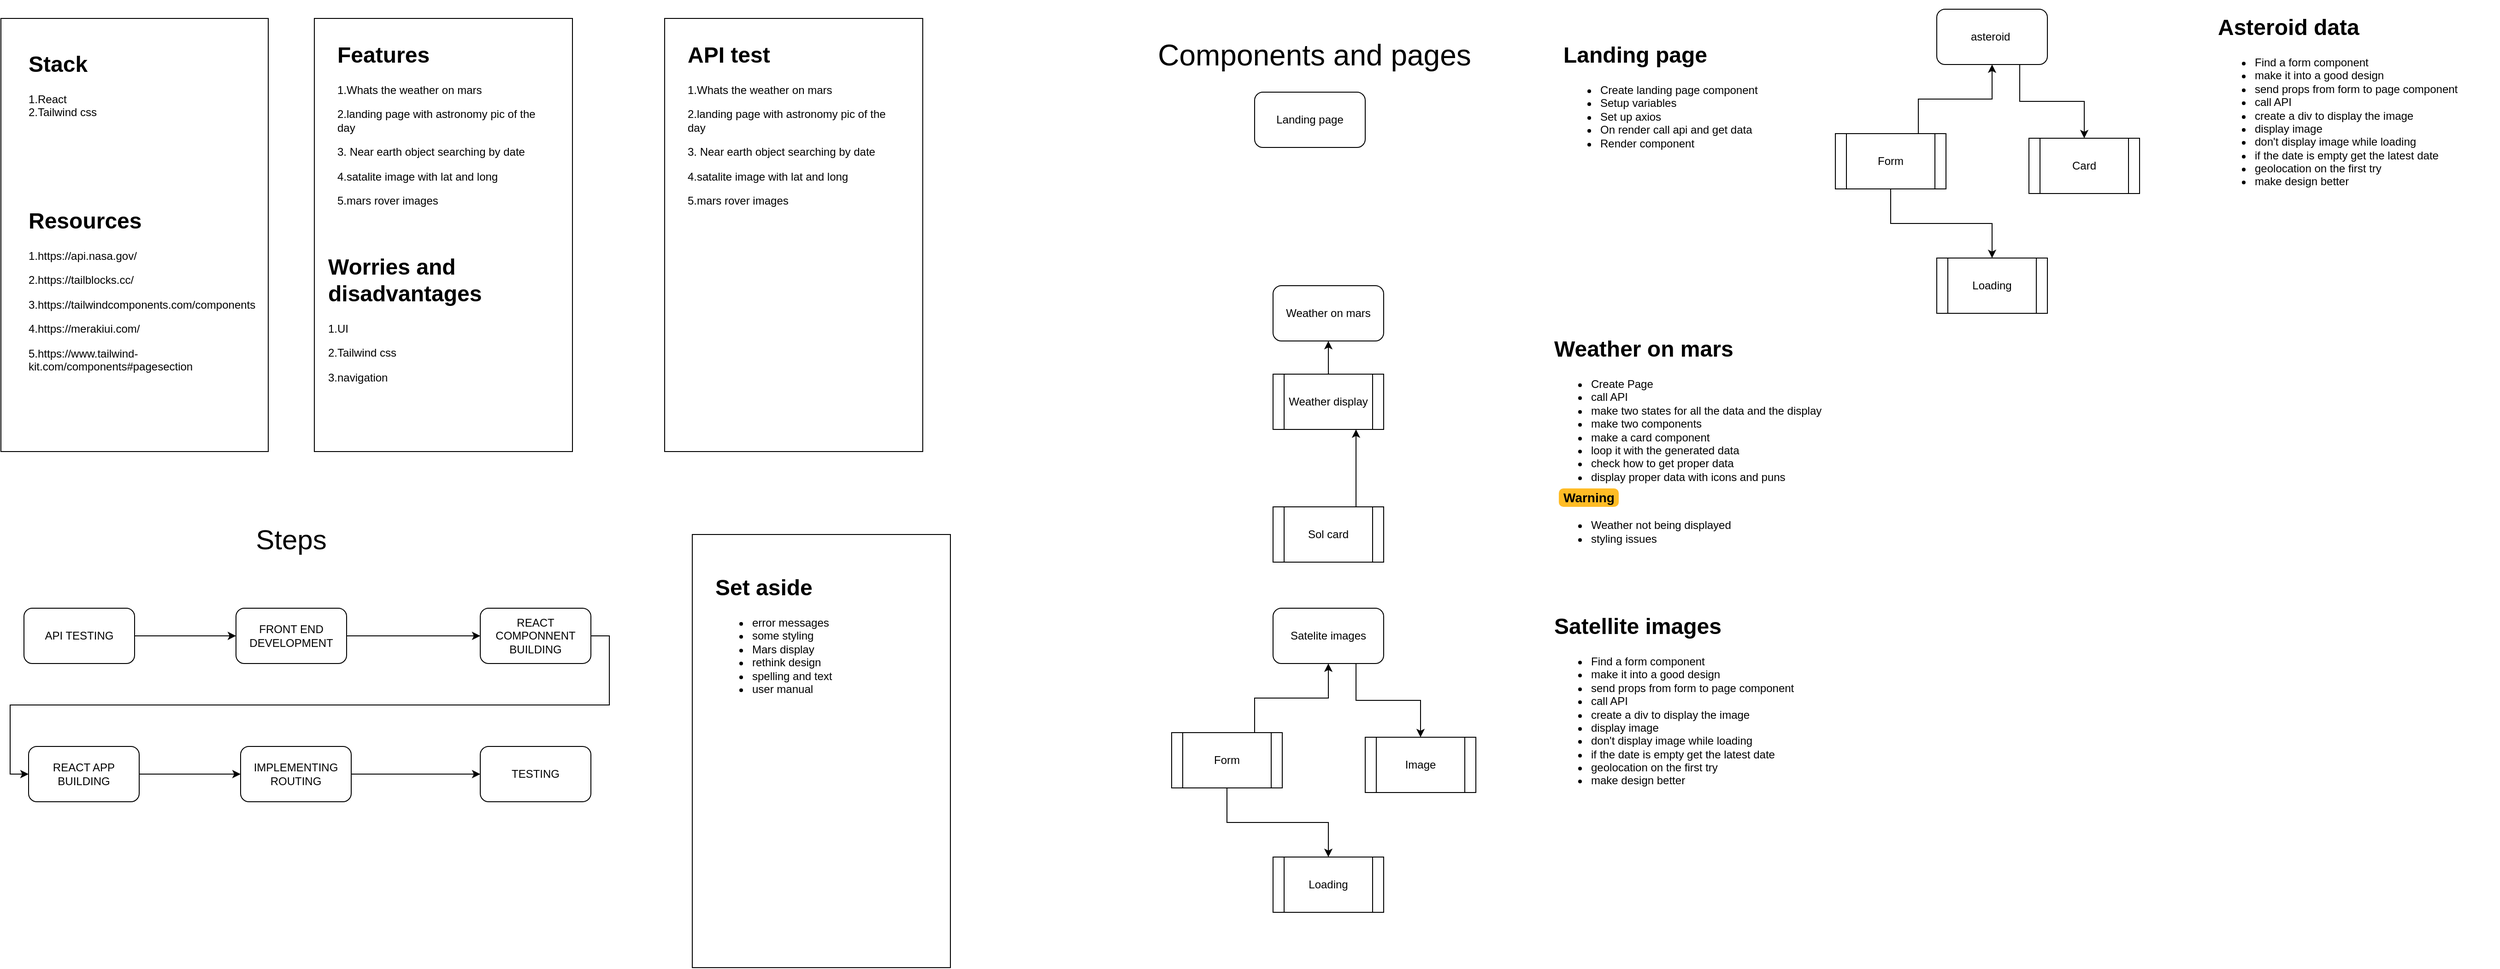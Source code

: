 <mxfile version="14.6.9" type="device" pages="2"><diagram id="_ZPaK7GmCCgY7e23N_xv" name="Page-1"><mxGraphModel dx="2966" dy="1894" grid="1" gridSize="10" guides="1" tooltips="1" connect="1" arrows="1" fold="1" page="1" pageScale="1" pageWidth="850" pageHeight="1100" math="0" shadow="0"><root><mxCell id="0"/><mxCell id="1" parent="0"/><mxCell id="kF3zcoD4PQhGL8gaLAJC-1" value="" style="rounded=0;whiteSpace=wrap;html=1;" parent="1" vertex="1"><mxGeometry x="20" y="30" width="290" height="470" as="geometry"/></mxCell><mxCell id="kF3zcoD4PQhGL8gaLAJC-3" value="&lt;h1&gt;Stack&lt;/h1&gt;&lt;div&gt;1.React&amp;nbsp;&lt;/div&gt;&lt;div&gt;2.Tailwind css&lt;/div&gt;" style="text;html=1;strokeColor=none;fillColor=none;spacing=5;spacingTop=-20;whiteSpace=wrap;overflow=hidden;rounded=0;" parent="1" vertex="1"><mxGeometry x="45" y="60" width="190" height="120" as="geometry"/></mxCell><mxCell id="kF3zcoD4PQhGL8gaLAJC-4" value="&lt;h1&gt;Resources&lt;/h1&gt;&lt;p&gt;1.https://api.nasa.gov/&lt;/p&gt;&lt;p&gt;2.https://tailblocks.cc/&lt;/p&gt;&lt;p&gt;3.https://tailwindcomponents.com/components&lt;/p&gt;&lt;p&gt;4.https://merakiui.com/&lt;/p&gt;&lt;p&gt;5.https://www.tailwind-kit.com/components#pagesection&lt;/p&gt;" style="text;html=1;strokeColor=none;fillColor=none;spacing=5;spacingTop=-20;whiteSpace=wrap;overflow=hidden;rounded=0;" parent="1" vertex="1"><mxGeometry x="45" y="230" width="265" height="200" as="geometry"/></mxCell><mxCell id="kF3zcoD4PQhGL8gaLAJC-6" value="" style="rounded=0;whiteSpace=wrap;html=1;" parent="1" vertex="1"><mxGeometry x="360" y="30" width="280" height="470" as="geometry"/></mxCell><mxCell id="kF3zcoD4PQhGL8gaLAJC-7" value="&lt;h1&gt;Features&lt;/h1&gt;&lt;p&gt;1.Whats the weather on mars&lt;/p&gt;&lt;p&gt;2.landing page with astronomy pic of the day&lt;/p&gt;&lt;p&gt;3. Near earth object searching by date&lt;/p&gt;&lt;p&gt;4.satalite image with lat and long&lt;/p&gt;&lt;p&gt;5.mars rover images&lt;/p&gt;" style="text;html=1;strokeColor=none;fillColor=none;spacing=5;spacingTop=-20;whiteSpace=wrap;overflow=hidden;rounded=0;" parent="1" vertex="1"><mxGeometry x="380" y="50" width="240" height="210" as="geometry"/></mxCell><mxCell id="kF3zcoD4PQhGL8gaLAJC-8" value="&lt;span style=&quot;font-size: 30px&quot;&gt;Steps&lt;/span&gt;" style="text;html=1;strokeColor=none;fillColor=none;align=center;verticalAlign=middle;whiteSpace=wrap;rounded=0;" parent="1" vertex="1"><mxGeometry x="280" y="570" width="110" height="50" as="geometry"/></mxCell><mxCell id="kF3zcoD4PQhGL8gaLAJC-15" style="edgeStyle=orthogonalEdgeStyle;rounded=0;orthogonalLoop=1;jettySize=auto;html=1;exitX=1;exitY=0.5;exitDx=0;exitDy=0;" parent="1" source="kF3zcoD4PQhGL8gaLAJC-9" target="kF3zcoD4PQhGL8gaLAJC-10" edge="1"><mxGeometry relative="1" as="geometry"/></mxCell><mxCell id="kF3zcoD4PQhGL8gaLAJC-9" value="API TESTING" style="rounded=1;whiteSpace=wrap;html=1;" parent="1" vertex="1"><mxGeometry x="45" y="670" width="120" height="60" as="geometry"/></mxCell><mxCell id="kF3zcoD4PQhGL8gaLAJC-16" style="edgeStyle=orthogonalEdgeStyle;rounded=0;orthogonalLoop=1;jettySize=auto;html=1;exitX=1;exitY=0.5;exitDx=0;exitDy=0;entryX=0;entryY=0.5;entryDx=0;entryDy=0;" parent="1" source="kF3zcoD4PQhGL8gaLAJC-10" target="kF3zcoD4PQhGL8gaLAJC-11" edge="1"><mxGeometry relative="1" as="geometry"/></mxCell><mxCell id="kF3zcoD4PQhGL8gaLAJC-10" value="FRONT END DEVELOPMENT" style="rounded=1;whiteSpace=wrap;html=1;" parent="1" vertex="1"><mxGeometry x="275" y="670" width="120" height="60" as="geometry"/></mxCell><mxCell id="kF3zcoD4PQhGL8gaLAJC-19" style="edgeStyle=orthogonalEdgeStyle;rounded=0;orthogonalLoop=1;jettySize=auto;html=1;exitX=1;exitY=0.5;exitDx=0;exitDy=0;entryX=0;entryY=0.5;entryDx=0;entryDy=0;" parent="1" source="kF3zcoD4PQhGL8gaLAJC-11" target="kF3zcoD4PQhGL8gaLAJC-12" edge="1"><mxGeometry relative="1" as="geometry"/></mxCell><mxCell id="kF3zcoD4PQhGL8gaLAJC-11" value="REACT COMPONNENT&lt;br&gt;BUILDING" style="rounded=1;whiteSpace=wrap;html=1;" parent="1" vertex="1"><mxGeometry x="540" y="670" width="120" height="60" as="geometry"/></mxCell><mxCell id="kF3zcoD4PQhGL8gaLAJC-20" style="edgeStyle=orthogonalEdgeStyle;rounded=0;orthogonalLoop=1;jettySize=auto;html=1;exitX=1;exitY=0.5;exitDx=0;exitDy=0;entryX=0;entryY=0.5;entryDx=0;entryDy=0;" parent="1" source="kF3zcoD4PQhGL8gaLAJC-12" target="kF3zcoD4PQhGL8gaLAJC-13" edge="1"><mxGeometry relative="1" as="geometry"/></mxCell><mxCell id="kF3zcoD4PQhGL8gaLAJC-12" value="REACT APP BUILDING" style="rounded=1;whiteSpace=wrap;html=1;" parent="1" vertex="1"><mxGeometry x="50" y="820" width="120" height="60" as="geometry"/></mxCell><mxCell id="kF3zcoD4PQhGL8gaLAJC-21" style="edgeStyle=orthogonalEdgeStyle;rounded=0;orthogonalLoop=1;jettySize=auto;html=1;exitX=1;exitY=0.5;exitDx=0;exitDy=0;entryX=0;entryY=0.5;entryDx=0;entryDy=0;" parent="1" source="kF3zcoD4PQhGL8gaLAJC-13" target="kF3zcoD4PQhGL8gaLAJC-14" edge="1"><mxGeometry relative="1" as="geometry"/></mxCell><mxCell id="kF3zcoD4PQhGL8gaLAJC-13" value="IMPLEMENTING ROUTING" style="rounded=1;whiteSpace=wrap;html=1;" parent="1" vertex="1"><mxGeometry x="280" y="820" width="120" height="60" as="geometry"/></mxCell><mxCell id="kF3zcoD4PQhGL8gaLAJC-14" value="TESTING" style="rounded=1;whiteSpace=wrap;html=1;" parent="1" vertex="1"><mxGeometry x="540" y="820" width="120" height="60" as="geometry"/></mxCell><mxCell id="kF3zcoD4PQhGL8gaLAJC-22" value="&lt;h1&gt;Worries and disadvantages&lt;/h1&gt;&lt;p&gt;1.UI&lt;/p&gt;&lt;p&gt;2.Tailwind css&lt;/p&gt;&lt;p&gt;3.navigation&lt;/p&gt;&lt;p&gt;&lt;br&gt;&lt;/p&gt;" style="text;html=1;strokeColor=none;fillColor=none;spacing=5;spacingTop=-20;whiteSpace=wrap;overflow=hidden;rounded=0;" parent="1" vertex="1"><mxGeometry x="370" y="280" width="260" height="210" as="geometry"/></mxCell><mxCell id="asmFVWXJRlRu1lmhVYqJ-1" value="" style="rounded=0;whiteSpace=wrap;html=1;" parent="1" vertex="1"><mxGeometry x="740" y="30" width="280" height="470" as="geometry"/></mxCell><mxCell id="asmFVWXJRlRu1lmhVYqJ-2" value="&lt;h1&gt;API test&lt;/h1&gt;&lt;p&gt;1.Whats the weather on mars&lt;/p&gt;&lt;p&gt;2.landing page with astronomy pic of the day&lt;/p&gt;&lt;p&gt;3. Near earth object searching by date&lt;/p&gt;&lt;p&gt;4.satalite image with lat and long&lt;/p&gt;&lt;p&gt;5.mars rover images&lt;/p&gt;" style="text;html=1;strokeColor=none;fillColor=none;spacing=5;spacingTop=-20;whiteSpace=wrap;overflow=hidden;rounded=0;" parent="1" vertex="1"><mxGeometry x="760" y="50" width="240" height="370" as="geometry"/></mxCell><mxCell id="asmFVWXJRlRu1lmhVYqJ-4" value="" style="shape=image;html=1;verticalAlign=top;verticalLabelPosition=bottom;labelBackgroundColor=#ffffff;imageAspect=0;aspect=fixed;image=https://cdn2.iconfinder.com/data/icons/basic-ui-elements-16/117/correct-128.png" parent="1" vertex="1"><mxGeometry x="992" y="120" width="28" height="28" as="geometry"/></mxCell><mxCell id="asmFVWXJRlRu1lmhVYqJ-6" value="" style="shape=image;html=1;verticalAlign=top;verticalLabelPosition=bottom;labelBackgroundColor=#ffffff;imageAspect=0;aspect=fixed;image=https://cdn2.iconfinder.com/data/icons/basic-ui-elements-16/117/correct-128.png" parent="1" vertex="1"><mxGeometry x="934" y="92" width="28" height="28" as="geometry"/></mxCell><mxCell id="asmFVWXJRlRu1lmhVYqJ-7" value="" style="shape=image;html=1;verticalAlign=top;verticalLabelPosition=bottom;labelBackgroundColor=#ffffff;imageAspect=0;aspect=fixed;image=https://cdn2.iconfinder.com/data/icons/basic-ui-elements-16/117/correct-128.png" parent="1" vertex="1"><mxGeometry x="952" y="190" width="28" height="28" as="geometry"/></mxCell><mxCell id="asmFVWXJRlRu1lmhVYqJ-8" value="" style="shape=image;html=1;verticalAlign=top;verticalLabelPosition=bottom;labelBackgroundColor=#ffffff;imageAspect=0;aspect=fixed;image=https://cdn2.iconfinder.com/data/icons/basic-ui-elements-16/117/correct-128.png" parent="1" vertex="1"><mxGeometry x="980" y="162" width="28" height="28" as="geometry"/></mxCell><mxCell id="asmFVWXJRlRu1lmhVYqJ-9" value="" style="shape=image;html=1;verticalAlign=top;verticalLabelPosition=bottom;labelBackgroundColor=#ffffff;imageAspect=0;aspect=fixed;image=https://cdn2.iconfinder.com/data/icons/basic-ui-elements-16/117/correct-128.png" parent="1" vertex="1"><mxGeometry x="880" y="218" width="28" height="28" as="geometry"/></mxCell><mxCell id="asmFVWXJRlRu1lmhVYqJ-10" value="" style="shape=image;html=1;verticalAlign=top;verticalLabelPosition=bottom;labelBackgroundColor=#ffffff;imageAspect=0;aspect=fixed;image=https://cdn2.iconfinder.com/data/icons/basic-ui-elements-16/117/correct-128.png" parent="1" vertex="1"><mxGeometry x="151" y="660" width="28" height="28" as="geometry"/></mxCell><mxCell id="q13V4-2M3vs5eK7Uo1Le-1" value="&lt;font style=&quot;font-size: 32px&quot;&gt;Components and pages&lt;/font&gt;" style="text;html=1;strokeColor=none;fillColor=none;align=center;verticalAlign=middle;whiteSpace=wrap;rounded=0;" parent="1" vertex="1"><mxGeometry x="1240" y="60" width="410" height="20" as="geometry"/></mxCell><mxCell id="q13V4-2M3vs5eK7Uo1Le-3" value="Landing page" style="rounded=1;whiteSpace=wrap;html=1;" parent="1" vertex="1"><mxGeometry x="1380" y="110" width="120" height="60" as="geometry"/></mxCell><mxCell id="IcB-0sQYbPbuUu_GZhlg-7" value="&lt;h1&gt;Landing page&lt;/h1&gt;&lt;p&gt;&lt;/p&gt;&lt;ul&gt;&lt;li&gt;Create landing page component&lt;/li&gt;&lt;li&gt;Setup variables&lt;/li&gt;&lt;li&gt;Set up axios&lt;/li&gt;&lt;li&gt;On render call api and get data&lt;/li&gt;&lt;li&gt;Render component&lt;/li&gt;&lt;/ul&gt;&lt;p&gt;&lt;/p&gt;" style="text;html=1;strokeColor=none;fillColor=none;spacing=5;spacingTop=-20;whiteSpace=wrap;overflow=hidden;rounded=0;" parent="1" vertex="1"><mxGeometry x="1710" y="50" width="310" height="330" as="geometry"/></mxCell><mxCell id="IcB-0sQYbPbuUu_GZhlg-9" value="" style="shape=image;html=1;verticalAlign=top;verticalLabelPosition=bottom;labelBackgroundColor=#ffffff;imageAspect=0;aspect=fixed;image=https://cdn2.iconfinder.com/data/icons/basic-ui-elements-16/117/correct-128.png" parent="1" vertex="1"><mxGeometry x="1710" y="152" width="28" height="28" as="geometry"/></mxCell><mxCell id="IcB-0sQYbPbuUu_GZhlg-10" value="" style="shape=image;html=1;verticalAlign=top;verticalLabelPosition=bottom;labelBackgroundColor=#ffffff;imageAspect=0;aspect=fixed;image=https://cdn2.iconfinder.com/data/icons/basic-ui-elements-16/117/correct-128.png" parent="1" vertex="1"><mxGeometry x="1710" y="120" width="28" height="28" as="geometry"/></mxCell><mxCell id="IcB-0sQYbPbuUu_GZhlg-11" value="" style="shape=image;html=1;verticalAlign=top;verticalLabelPosition=bottom;labelBackgroundColor=#ffffff;imageAspect=0;aspect=fixed;image=https://cdn2.iconfinder.com/data/icons/basic-ui-elements-16/117/correct-128.png" parent="1" vertex="1"><mxGeometry x="1710" y="92" width="28" height="28" as="geometry"/></mxCell><mxCell id="ugg4WU1soUDX2_u-Vug7-1" value="Weather on mars" style="rounded=1;whiteSpace=wrap;html=1;" parent="1" vertex="1"><mxGeometry x="1400" y="320" width="120" height="60" as="geometry"/></mxCell><mxCell id="xN6rMTQzUAxTsDmgwR5l-1" style="edgeStyle=orthogonalEdgeStyle;rounded=0;orthogonalLoop=1;jettySize=auto;html=1;exitX=0.5;exitY=0;exitDx=0;exitDy=0;entryX=0.5;entryY=1;entryDx=0;entryDy=0;" parent="1" source="ugg4WU1soUDX2_u-Vug7-3" target="ugg4WU1soUDX2_u-Vug7-1" edge="1"><mxGeometry relative="1" as="geometry"/></mxCell><mxCell id="ugg4WU1soUDX2_u-Vug7-3" value="Weather display" style="shape=process;whiteSpace=wrap;html=1;backgroundOutline=1;" parent="1" vertex="1"><mxGeometry x="1400" y="416" width="120" height="60" as="geometry"/></mxCell><mxCell id="5A82awyLN6wx4jUQGLef-1" style="edgeStyle=orthogonalEdgeStyle;rounded=0;orthogonalLoop=1;jettySize=auto;html=1;exitX=0.75;exitY=0;exitDx=0;exitDy=0;entryX=0.75;entryY=1;entryDx=0;entryDy=0;" parent="1" source="ugg4WU1soUDX2_u-Vug7-4" target="ugg4WU1soUDX2_u-Vug7-3" edge="1"><mxGeometry relative="1" as="geometry"/></mxCell><mxCell id="ugg4WU1soUDX2_u-Vug7-4" value="Sol card" style="shape=process;whiteSpace=wrap;html=1;backgroundOutline=1;" parent="1" vertex="1"><mxGeometry x="1400" y="560" width="120" height="60" as="geometry"/></mxCell><mxCell id="bRrXs67860OXU_nbDcAa-1" value="&lt;h1&gt;Weather on mars&lt;/h1&gt;&lt;p&gt;&lt;/p&gt;&lt;ul&gt;&lt;li&gt;Create Page&lt;/li&gt;&lt;li&gt;call API&lt;/li&gt;&lt;li&gt;make two states for all the data and the display&lt;/li&gt;&lt;li&gt;make two components&lt;/li&gt;&lt;li&gt;make a card component&lt;/li&gt;&lt;li&gt;loop it with the generated data&lt;/li&gt;&lt;li&gt;check how to get proper data&lt;/li&gt;&lt;li&gt;display proper data with icons and puns&lt;/li&gt;&lt;/ul&gt;&lt;div&gt;&lt;br&gt;&lt;/div&gt;&lt;div&gt;&lt;ul&gt;&lt;li&gt;Weather not being displayed&amp;nbsp;&lt;/li&gt;&lt;li&gt;styling issues&lt;/li&gt;&lt;/ul&gt;&lt;/div&gt;&lt;div&gt;&lt;br&gt;&lt;/div&gt;&lt;div&gt;&lt;br&gt;&lt;/div&gt;&lt;div&gt;&lt;br&gt;&lt;/div&gt;&lt;div&gt;&lt;br&gt;&lt;/div&gt;&lt;div&gt;&lt;br&gt;&lt;/div&gt;&lt;p&gt;&lt;/p&gt;" style="text;html=1;strokeColor=none;fillColor=none;spacing=5;spacingTop=-20;whiteSpace=wrap;overflow=hidden;rounded=0;" parent="1" vertex="1"><mxGeometry x="1700" y="369" width="310" height="330" as="geometry"/></mxCell><mxCell id="bRrXs67860OXU_nbDcAa-4" value="" style="shape=image;html=1;verticalAlign=top;verticalLabelPosition=bottom;labelBackgroundColor=#ffffff;imageAspect=0;aspect=fixed;image=https://cdn2.iconfinder.com/data/icons/basic-ui-elements-16/117/correct-128.png" parent="1" vertex="1"><mxGeometry x="1700" y="410" width="28" height="28" as="geometry"/></mxCell><mxCell id="bRrXs67860OXU_nbDcAa-5" value="" style="shape=image;html=1;verticalAlign=top;verticalLabelPosition=bottom;labelBackgroundColor=#ffffff;imageAspect=0;aspect=fixed;image=https://cdn2.iconfinder.com/data/icons/basic-ui-elements-16/117/correct-128.png" parent="1" vertex="1"><mxGeometry x="1700" y="440" width="28" height="28" as="geometry"/></mxCell><mxCell id="bRrXs67860OXU_nbDcAa-6" value="" style="shape=image;html=1;verticalAlign=top;verticalLabelPosition=bottom;labelBackgroundColor=#ffffff;imageAspect=0;aspect=fixed;image=https://cdn2.iconfinder.com/data/icons/basic-ui-elements-16/117/correct-128.png" parent="1" vertex="1"><mxGeometry x="1700" y="468" width="28" height="28" as="geometry"/></mxCell><mxCell id="bRrXs67860OXU_nbDcAa-15" value="Warning" style="html=1;shadow=0;dashed=0;shape=mxgraph.bootstrap.rrect;rSize=5;strokeColor=none;strokeWidth=1;fillColor=#FFBC26;fontColor=#000000;whiteSpace=wrap;align=left;verticalAlign=middle;spacingLeft=0;fontStyle=1;fontSize=14;spacing=5;" parent="1" vertex="1"><mxGeometry x="1710" y="540" width="65" height="20" as="geometry"/></mxCell><mxCell id="bRrXs67860OXU_nbDcAa-16" value="" style="shape=image;html=1;verticalAlign=top;verticalLabelPosition=bottom;labelBackgroundColor=#ffffff;imageAspect=0;aspect=fixed;image=https://cdn2.iconfinder.com/data/icons/basic-ui-elements-16/117/correct-128.png" parent="1" vertex="1"><mxGeometry x="1700" y="496" width="28" height="28" as="geometry"/></mxCell><mxCell id="xwFeljSGk_vYOw2NN1ap-1" value="&lt;h1&gt;Satellite images&lt;/h1&gt;&lt;p&gt;&lt;/p&gt;&lt;ul&gt;&lt;li&gt;Find a form component&lt;/li&gt;&lt;li&gt;make it into a good design&lt;/li&gt;&lt;li&gt;send props from form to page component&lt;/li&gt;&lt;li&gt;call API&lt;/li&gt;&lt;li&gt;create a div to display the image&lt;/li&gt;&lt;li&gt;display image&lt;/li&gt;&lt;li&gt;don't display image while loading&lt;/li&gt;&lt;li&gt;if the date is empty get the latest date&lt;/li&gt;&lt;li&gt;geolocation on the first try&lt;/li&gt;&lt;li&gt;make design better&lt;/li&gt;&lt;/ul&gt;&lt;div&gt;&lt;br&gt;&lt;/div&gt;&lt;div&gt;&lt;br&gt;&lt;/div&gt;&lt;div&gt;&lt;br&gt;&lt;/div&gt;&lt;div&gt;&lt;br&gt;&lt;/div&gt;&lt;div&gt;&lt;br&gt;&lt;/div&gt;&lt;p&gt;&lt;/p&gt;" style="text;html=1;strokeColor=none;fillColor=none;spacing=5;spacingTop=-20;whiteSpace=wrap;overflow=hidden;rounded=0;" parent="1" vertex="1"><mxGeometry x="1700" y="670" width="310" height="330" as="geometry"/></mxCell><mxCell id="xwFeljSGk_vYOw2NN1ap-2" value="" style="shape=image;html=1;verticalAlign=top;verticalLabelPosition=bottom;labelBackgroundColor=#ffffff;imageAspect=0;aspect=fixed;image=https://cdn2.iconfinder.com/data/icons/basic-ui-elements-16/117/correct-128.png" parent="1" vertex="1"><mxGeometry x="390" y="660" width="28" height="28" as="geometry"/></mxCell><mxCell id="n5bY__P7W59CD0aY_1sd-1" value="" style="shape=image;html=1;verticalAlign=top;verticalLabelPosition=bottom;labelBackgroundColor=#ffffff;imageAspect=0;aspect=fixed;image=https://cdn2.iconfinder.com/data/icons/basic-ui-elements-16/117/correct-128.png" parent="1" vertex="1"><mxGeometry x="1700" y="720" width="28" height="28" as="geometry"/></mxCell><mxCell id="n5bY__P7W59CD0aY_1sd-2" value="" style="shape=image;html=1;verticalAlign=top;verticalLabelPosition=bottom;labelBackgroundColor=#ffffff;imageAspect=0;aspect=fixed;image=https://cdn2.iconfinder.com/data/icons/basic-ui-elements-16/117/correct-128.png" parent="1" vertex="1"><mxGeometry x="1700" y="748" width="28" height="28" as="geometry"/></mxCell><mxCell id="n5bY__P7W59CD0aY_1sd-3" value="" style="shape=image;html=1;verticalAlign=top;verticalLabelPosition=bottom;labelBackgroundColor=#ffffff;imageAspect=0;aspect=fixed;image=https://cdn2.iconfinder.com/data/icons/basic-ui-elements-16/117/correct-128.png" parent="1" vertex="1"><mxGeometry x="1700" y="848" width="28" height="28" as="geometry"/></mxCell><mxCell id="5A82awyLN6wx4jUQGLef-6" style="edgeStyle=orthogonalEdgeStyle;rounded=0;orthogonalLoop=1;jettySize=auto;html=1;exitX=0.75;exitY=0;exitDx=0;exitDy=0;" parent="1" source="5A82awyLN6wx4jUQGLef-2" target="5A82awyLN6wx4jUQGLef-3" edge="1"><mxGeometry relative="1" as="geometry"/></mxCell><mxCell id="5A82awyLN6wx4jUQGLef-7" style="edgeStyle=orthogonalEdgeStyle;rounded=0;orthogonalLoop=1;jettySize=auto;html=1;exitX=0.5;exitY=1;exitDx=0;exitDy=0;entryX=0.5;entryY=0;entryDx=0;entryDy=0;" parent="1" source="5A82awyLN6wx4jUQGLef-2" target="5A82awyLN6wx4jUQGLef-5" edge="1"><mxGeometry relative="1" as="geometry"/></mxCell><mxCell id="5A82awyLN6wx4jUQGLef-2" value="Form" style="shape=process;whiteSpace=wrap;html=1;backgroundOutline=1;" parent="1" vertex="1"><mxGeometry x="1290" y="805" width="120" height="60" as="geometry"/></mxCell><mxCell id="5A82awyLN6wx4jUQGLef-8" style="edgeStyle=orthogonalEdgeStyle;rounded=0;orthogonalLoop=1;jettySize=auto;html=1;exitX=0.75;exitY=1;exitDx=0;exitDy=0;" parent="1" source="5A82awyLN6wx4jUQGLef-3" target="5A82awyLN6wx4jUQGLef-4" edge="1"><mxGeometry relative="1" as="geometry"/></mxCell><mxCell id="5A82awyLN6wx4jUQGLef-3" value="Satelite images" style="rounded=1;whiteSpace=wrap;html=1;" parent="1" vertex="1"><mxGeometry x="1400" y="670" width="120" height="60" as="geometry"/></mxCell><mxCell id="5A82awyLN6wx4jUQGLef-4" value="Image" style="shape=process;whiteSpace=wrap;html=1;backgroundOutline=1;" parent="1" vertex="1"><mxGeometry x="1500" y="810" width="120" height="60" as="geometry"/></mxCell><mxCell id="5A82awyLN6wx4jUQGLef-5" value="Loading" style="shape=process;whiteSpace=wrap;html=1;backgroundOutline=1;" parent="1" vertex="1"><mxGeometry x="1400" y="940" width="120" height="60" as="geometry"/></mxCell><mxCell id="5A82awyLN6wx4jUQGLef-9" value="" style="shape=image;html=1;verticalAlign=top;verticalLabelPosition=bottom;labelBackgroundColor=#ffffff;imageAspect=0;aspect=fixed;image=https://cdn2.iconfinder.com/data/icons/basic-ui-elements-16/117/correct-128.png" parent="1" vertex="1"><mxGeometry x="1700" y="776" width="28" height="28" as="geometry"/></mxCell><mxCell id="m01xz3gLg7D4PM6tjpDJ-1" value="" style="shape=image;html=1;verticalAlign=top;verticalLabelPosition=bottom;labelBackgroundColor=#ffffff;imageAspect=0;aspect=fixed;image=https://cdn2.iconfinder.com/data/icons/basic-ui-elements-16/117/correct-128.png" parent="1" vertex="1"><mxGeometry x="1700" y="820" width="28" height="28" as="geometry"/></mxCell><mxCell id="m01xz3gLg7D4PM6tjpDJ-2" value="" style="rounded=0;whiteSpace=wrap;html=1;" parent="1" vertex="1"><mxGeometry x="770" y="590" width="280" height="470" as="geometry"/></mxCell><mxCell id="m01xz3gLg7D4PM6tjpDJ-3" value="&lt;h1&gt;Set aside&lt;/h1&gt;&lt;p&gt;&lt;/p&gt;&lt;ul&gt;&lt;li&gt;error messages&lt;/li&gt;&lt;li&gt;some styling&lt;/li&gt;&lt;li&gt;Mars display&lt;/li&gt;&lt;li&gt;rethink design&lt;/li&gt;&lt;li&gt;spelling and text&lt;/li&gt;&lt;li&gt;user manual&lt;/li&gt;&lt;/ul&gt;&lt;p&gt;&lt;/p&gt;" style="text;html=1;strokeColor=none;fillColor=none;spacing=5;spacingTop=-20;whiteSpace=wrap;overflow=hidden;rounded=0;" parent="1" vertex="1"><mxGeometry x="790" y="628" width="190" height="212" as="geometry"/></mxCell><mxCell id="m01xz3gLg7D4PM6tjpDJ-4" value="" style="shape=image;html=1;verticalAlign=top;verticalLabelPosition=bottom;labelBackgroundColor=#ffffff;imageAspect=0;aspect=fixed;image=https://cdn2.iconfinder.com/data/icons/basic-ui-elements-16/117/correct-128.png" parent="1" vertex="1"><mxGeometry x="1700" y="792" width="28" height="28" as="geometry"/></mxCell><mxCell id="xN6rMTQzUAxTsDmgwR5l-2" value="" style="shape=image;html=1;verticalAlign=top;verticalLabelPosition=bottom;labelBackgroundColor=#ffffff;imageAspect=0;aspect=fixed;image=https://cdn2.iconfinder.com/data/icons/basic-ui-elements-16/117/correct-128.png" parent="1" vertex="1"><mxGeometry x="640" y="660" width="28" height="28" as="geometry"/></mxCell><mxCell id="7nl_UqkBXUKhwkYngTKq-1" value="&lt;h1&gt;Asteroid data&lt;/h1&gt;&lt;p&gt;&lt;/p&gt;&lt;ul&gt;&lt;li&gt;Find a form component&lt;/li&gt;&lt;li&gt;make it into a good design&lt;/li&gt;&lt;li&gt;send props from form to page component&lt;/li&gt;&lt;li&gt;call API&lt;/li&gt;&lt;li&gt;create a div to display the image&lt;/li&gt;&lt;li&gt;display image&lt;/li&gt;&lt;li&gt;don't display image while loading&lt;/li&gt;&lt;li&gt;if the date is empty get the latest date&lt;/li&gt;&lt;li&gt;geolocation on the first try&lt;/li&gt;&lt;li&gt;make design better&lt;/li&gt;&lt;/ul&gt;&lt;div&gt;&lt;br&gt;&lt;/div&gt;&lt;div&gt;&lt;br&gt;&lt;/div&gt;&lt;div&gt;&lt;br&gt;&lt;/div&gt;&lt;div&gt;&lt;br&gt;&lt;/div&gt;&lt;div&gt;&lt;br&gt;&lt;/div&gt;&lt;p&gt;&lt;/p&gt;" style="text;html=1;strokeColor=none;fillColor=none;spacing=5;spacingTop=-20;whiteSpace=wrap;overflow=hidden;rounded=0;" parent="1" vertex="1"><mxGeometry x="2420" y="20" width="310" height="330" as="geometry"/></mxCell><mxCell id="7nl_UqkBXUKhwkYngTKq-2" value="" style="shape=image;html=1;verticalAlign=top;verticalLabelPosition=bottom;labelBackgroundColor=#ffffff;imageAspect=0;aspect=fixed;image=https://cdn2.iconfinder.com/data/icons/basic-ui-elements-16/117/correct-128.png" parent="1" vertex="1"><mxGeometry x="2420" y="70" width="28" height="28" as="geometry"/></mxCell><mxCell id="7nl_UqkBXUKhwkYngTKq-3" value="" style="shape=image;html=1;verticalAlign=top;verticalLabelPosition=bottom;labelBackgroundColor=#ffffff;imageAspect=0;aspect=fixed;image=https://cdn2.iconfinder.com/data/icons/basic-ui-elements-16/117/correct-128.png" parent="1" vertex="1"><mxGeometry x="2420" y="98" width="28" height="28" as="geometry"/></mxCell><mxCell id="7nl_UqkBXUKhwkYngTKq-4" value="" style="shape=image;html=1;verticalAlign=top;verticalLabelPosition=bottom;labelBackgroundColor=#ffffff;imageAspect=0;aspect=fixed;image=https://cdn2.iconfinder.com/data/icons/basic-ui-elements-16/117/correct-128.png" parent="1" vertex="1"><mxGeometry x="2420" y="198" width="28" height="28" as="geometry"/></mxCell><mxCell id="7nl_UqkBXUKhwkYngTKq-5" style="edgeStyle=orthogonalEdgeStyle;rounded=0;orthogonalLoop=1;jettySize=auto;html=1;exitX=0.75;exitY=0;exitDx=0;exitDy=0;" parent="1" source="7nl_UqkBXUKhwkYngTKq-7" target="7nl_UqkBXUKhwkYngTKq-9" edge="1"><mxGeometry relative="1" as="geometry"/></mxCell><mxCell id="7nl_UqkBXUKhwkYngTKq-6" style="edgeStyle=orthogonalEdgeStyle;rounded=0;orthogonalLoop=1;jettySize=auto;html=1;exitX=0.5;exitY=1;exitDx=0;exitDy=0;entryX=0.5;entryY=0;entryDx=0;entryDy=0;" parent="1" source="7nl_UqkBXUKhwkYngTKq-7" target="7nl_UqkBXUKhwkYngTKq-11" edge="1"><mxGeometry relative="1" as="geometry"/></mxCell><mxCell id="7nl_UqkBXUKhwkYngTKq-7" value="Form" style="shape=process;whiteSpace=wrap;html=1;backgroundOutline=1;" parent="1" vertex="1"><mxGeometry x="2010" y="155" width="120" height="60" as="geometry"/></mxCell><mxCell id="7nl_UqkBXUKhwkYngTKq-8" style="edgeStyle=orthogonalEdgeStyle;rounded=0;orthogonalLoop=1;jettySize=auto;html=1;exitX=0.75;exitY=1;exitDx=0;exitDy=0;" parent="1" source="7nl_UqkBXUKhwkYngTKq-9" target="7nl_UqkBXUKhwkYngTKq-10" edge="1"><mxGeometry relative="1" as="geometry"/></mxCell><mxCell id="7nl_UqkBXUKhwkYngTKq-9" value="asteroid&amp;nbsp;" style="rounded=1;whiteSpace=wrap;html=1;" parent="1" vertex="1"><mxGeometry x="2120" y="20" width="120" height="60" as="geometry"/></mxCell><mxCell id="7nl_UqkBXUKhwkYngTKq-10" value="Card" style="shape=process;whiteSpace=wrap;html=1;backgroundOutline=1;" parent="1" vertex="1"><mxGeometry x="2220" y="160" width="120" height="60" as="geometry"/></mxCell><mxCell id="7nl_UqkBXUKhwkYngTKq-11" value="Loading" style="shape=process;whiteSpace=wrap;html=1;backgroundOutline=1;" parent="1" vertex="1"><mxGeometry x="2120" y="290" width="120" height="60" as="geometry"/></mxCell><mxCell id="7nl_UqkBXUKhwkYngTKq-12" value="" style="shape=image;html=1;verticalAlign=top;verticalLabelPosition=bottom;labelBackgroundColor=#ffffff;imageAspect=0;aspect=fixed;image=https://cdn2.iconfinder.com/data/icons/basic-ui-elements-16/117/correct-128.png" parent="1" vertex="1"><mxGeometry x="2420" y="126" width="28" height="28" as="geometry"/></mxCell><mxCell id="7nl_UqkBXUKhwkYngTKq-13" value="" style="shape=image;html=1;verticalAlign=top;verticalLabelPosition=bottom;labelBackgroundColor=#ffffff;imageAspect=0;aspect=fixed;image=https://cdn2.iconfinder.com/data/icons/basic-ui-elements-16/117/correct-128.png" parent="1" vertex="1"><mxGeometry x="2420" y="170" width="28" height="28" as="geometry"/></mxCell><mxCell id="7nl_UqkBXUKhwkYngTKq-14" value="" style="shape=image;html=1;verticalAlign=top;verticalLabelPosition=bottom;labelBackgroundColor=#ffffff;imageAspect=0;aspect=fixed;image=https://cdn2.iconfinder.com/data/icons/basic-ui-elements-16/117/correct-128.png" parent="1" vertex="1"><mxGeometry x="2420" y="142" width="28" height="28" as="geometry"/></mxCell><mxCell id="7nl_UqkBXUKhwkYngTKq-15" value="" style="shape=image;html=1;verticalAlign=top;verticalLabelPosition=bottom;labelBackgroundColor=#ffffff;imageAspect=0;aspect=fixed;image=https://cdn2.iconfinder.com/data/icons/basic-ui-elements-16/117/correct-128.png" parent="1" vertex="1"><mxGeometry x="151" y="810" width="28" height="28" as="geometry"/></mxCell><mxCell id="91PQpo7aWUkWq0UdFmhx-1" value="" style="shape=image;html=1;verticalAlign=top;verticalLabelPosition=bottom;labelBackgroundColor=#ffffff;imageAspect=0;aspect=fixed;image=https://cdn2.iconfinder.com/data/icons/basic-ui-elements-16/117/correct-128.png" parent="1" vertex="1"><mxGeometry x="380" y="811" width="28" height="28" as="geometry"/></mxCell><mxCell id="Tfgjmy4saOxi8pGgnjLE-1" value="" style="shape=image;html=1;verticalAlign=top;verticalLabelPosition=bottom;labelBackgroundColor=#ffffff;imageAspect=0;aspect=fixed;image=https://cdn2.iconfinder.com/data/icons/basic-ui-elements-16/117/correct-128.png" parent="1" vertex="1"><mxGeometry x="800" y="669" width="30" height="30" as="geometry"/></mxCell><mxCell id="Tfgjmy4saOxi8pGgnjLE-2" value="" style="shape=image;html=1;verticalAlign=top;verticalLabelPosition=bottom;labelBackgroundColor=#ffffff;imageAspect=0;aspect=fixed;image=https://cdn2.iconfinder.com/data/icons/basic-ui-elements-16/117/correct-128.png" parent="1" vertex="1"><mxGeometry x="802" y="692" width="28" height="28" as="geometry"/></mxCell><mxCell id="Tfgjmy4saOxi8pGgnjLE-3" value="" style="shape=image;html=1;verticalAlign=top;verticalLabelPosition=bottom;labelBackgroundColor=#ffffff;imageAspect=0;aspect=fixed;image=https://cdn2.iconfinder.com/data/icons/basic-ui-elements-16/117/correct-128.png" parent="1" vertex="1"><mxGeometry x="800" y="720" width="28" height="28" as="geometry"/></mxCell></root></mxGraphModel></diagram><diagram id="Em69GAqPsYgxlbEDNQjT" name="Page-2"><mxGraphModel dx="865" dy="553" grid="1" gridSize="10" guides="1" tooltips="1" connect="1" arrows="1" fold="1" page="1" pageScale="1" pageWidth="850" pageHeight="1100" math="0" shadow="0"><root><mxCell id="1tboVpUCm0-mpQoPMig1-0"/><mxCell id="1tboVpUCm0-mpQoPMig1-1" parent="1tboVpUCm0-mpQoPMig1-0"/><mxCell id="jnheKwEdqgzhGRZ9lB2o-0" value="" style="whiteSpace=wrap;html=1;" parent="1tboVpUCm0-mpQoPMig1-1" vertex="1"><mxGeometry x="10" y="30" width="290" height="470" as="geometry"/></mxCell><mxCell id="jnheKwEdqgzhGRZ9lB2o-1" value="&lt;h1&gt;Stack&lt;/h1&gt;&lt;p&gt;&lt;/p&gt;&lt;ul&gt;&lt;li&gt;React&lt;/li&gt;&lt;li&gt;Nodejs&lt;/li&gt;&lt;li&gt;tailwindss&lt;/li&gt;&lt;li&gt;mongodb&lt;/li&gt;&lt;li&gt;Framer motion&lt;/li&gt;&lt;/ul&gt;&lt;p&gt;&lt;/p&gt;" style="text;html=1;strokeColor=none;fillColor=none;spacing=5;spacingTop=-20;whiteSpace=wrap;overflow=hidden;rounded=0;" parent="1tboVpUCm0-mpQoPMig1-1" vertex="1"><mxGeometry x="40" y="50" width="210" height="210" as="geometry"/></mxCell><mxCell id="sgacDT5MFa5iVh8s5MUR-0" value="" style="rounded=0;whiteSpace=wrap;html=1;" parent="1tboVpUCm0-mpQoPMig1-1" vertex="1"><mxGeometry x="330" y="30" width="280" height="470" as="geometry"/></mxCell><mxCell id="sgacDT5MFa5iVh8s5MUR-1" value="&lt;h1&gt;Features&lt;/h1&gt;&lt;p&gt;&lt;/p&gt;&lt;p&gt;&lt;/p&gt;&lt;ul&gt;&lt;li&gt;&lt;p style=&quot;display: inline&quot;&gt;user signup and log in&lt;/p&gt;&lt;/li&gt;&lt;li&gt;users get 1000 &quot; &quot; coins&lt;/li&gt;&lt;li&gt;create a bet&lt;/li&gt;&lt;li&gt;view bets : bets based on properties&lt;/li&gt;&lt;li&gt;bet on bets&lt;/li&gt;&lt;li&gt;bet thread&lt;/li&gt;&lt;li&gt;dash board: view users bets / history&lt;/li&gt;&lt;li&gt;wallet&lt;/li&gt;&lt;/ul&gt;&lt;p&gt;&lt;/p&gt;&lt;p&gt;&lt;/p&gt;" style="text;html=1;strokeColor=none;fillColor=none;spacing=5;spacingTop=-20;whiteSpace=wrap;overflow=hidden;rounded=0;" parent="1tboVpUCm0-mpQoPMig1-1" vertex="1"><mxGeometry x="350" y="40" width="210" height="210" as="geometry"/></mxCell><mxCell id="NMHyGuxqUC6LMKGy46wV-0" value="&lt;h1&gt;Worries&amp;nbsp;&lt;/h1&gt;&lt;p&gt;&lt;ul&gt;&lt;li&gt;Time&lt;/li&gt;&lt;li&gt;Framer motion&lt;/li&gt;&lt;li&gt;backend api&lt;/li&gt;&lt;li&gt;getting the bigger picture&lt;/li&gt;&lt;/ul&gt;&lt;/p&gt;" style="text;html=1;strokeColor=none;fillColor=none;spacing=5;spacingTop=-20;whiteSpace=wrap;overflow=hidden;rounded=0;" parent="1tboVpUCm0-mpQoPMig1-1" vertex="1"><mxGeometry x="350" y="290" width="190" height="120" as="geometry"/></mxCell><mxCell id="bK3HKvTluGUiQx8w7zUe-0" value="&lt;span style=&quot;font-size: 30px&quot;&gt;Steps&lt;/span&gt;" style="text;html=1;strokeColor=none;fillColor=none;align=center;verticalAlign=middle;whiteSpace=wrap;rounded=0;" parent="1tboVpUCm0-mpQoPMig1-1" vertex="1"><mxGeometry x="280" y="570" width="110" height="50" as="geometry"/></mxCell><mxCell id="bK3HKvTluGUiQx8w7zUe-1" style="edgeStyle=orthogonalEdgeStyle;rounded=0;orthogonalLoop=1;jettySize=auto;html=1;exitX=1;exitY=0.5;exitDx=0;exitDy=0;" parent="1tboVpUCm0-mpQoPMig1-1" source="bK3HKvTluGUiQx8w7zUe-2" target="bK3HKvTluGUiQx8w7zUe-4" edge="1"><mxGeometry relative="1" as="geometry"/></mxCell><mxCell id="bK3HKvTluGUiQx8w7zUe-2" value="FRONT END DEVELOPMENT" style="rounded=1;whiteSpace=wrap;html=1;" parent="1tboVpUCm0-mpQoPMig1-1" vertex="1"><mxGeometry x="45" y="670" width="120" height="60" as="geometry"/></mxCell><mxCell id="bK3HKvTluGUiQx8w7zUe-3" style="edgeStyle=orthogonalEdgeStyle;rounded=0;orthogonalLoop=1;jettySize=auto;html=1;exitX=1;exitY=0.5;exitDx=0;exitDy=0;entryX=0;entryY=0.5;entryDx=0;entryDy=0;" parent="1tboVpUCm0-mpQoPMig1-1" source="bK3HKvTluGUiQx8w7zUe-4" target="bK3HKvTluGUiQx8w7zUe-6" edge="1"><mxGeometry relative="1" as="geometry"/></mxCell><mxCell id="bK3HKvTluGUiQx8w7zUe-4" value="Learn the needed functions" style="rounded=1;whiteSpace=wrap;html=1;" parent="1tboVpUCm0-mpQoPMig1-1" vertex="1"><mxGeometry x="275" y="670" width="120" height="60" as="geometry"/></mxCell><mxCell id="bK3HKvTluGUiQx8w7zUe-5" style="edgeStyle=orthogonalEdgeStyle;rounded=0;orthogonalLoop=1;jettySize=auto;html=1;exitX=1;exitY=0.5;exitDx=0;exitDy=0;entryX=0;entryY=0.5;entryDx=0;entryDy=0;" parent="1tboVpUCm0-mpQoPMig1-1" source="bK3HKvTluGUiQx8w7zUe-6" target="bK3HKvTluGUiQx8w7zUe-8" edge="1"><mxGeometry relative="1" as="geometry"/></mxCell><mxCell id="bK3HKvTluGUiQx8w7zUe-6" value="REACT COMPONNENT&lt;br&gt;BUILDING" style="rounded=1;whiteSpace=wrap;html=1;" parent="1tboVpUCm0-mpQoPMig1-1" vertex="1"><mxGeometry x="540" y="670" width="120" height="60" as="geometry"/></mxCell><mxCell id="bK3HKvTluGUiQx8w7zUe-7" style="edgeStyle=orthogonalEdgeStyle;rounded=0;orthogonalLoop=1;jettySize=auto;html=1;exitX=1;exitY=0.5;exitDx=0;exitDy=0;entryX=0;entryY=0.5;entryDx=0;entryDy=0;" parent="1tboVpUCm0-mpQoPMig1-1" source="bK3HKvTluGUiQx8w7zUe-8" target="bK3HKvTluGUiQx8w7zUe-10" edge="1"><mxGeometry relative="1" as="geometry"/></mxCell><mxCell id="bK3HKvTluGUiQx8w7zUe-8" value="REACT APP BUILDING" style="rounded=1;whiteSpace=wrap;html=1;" parent="1tboVpUCm0-mpQoPMig1-1" vertex="1"><mxGeometry x="50" y="820" width="120" height="60" as="geometry"/></mxCell><mxCell id="bK3HKvTluGUiQx8w7zUe-9" style="edgeStyle=orthogonalEdgeStyle;rounded=0;orthogonalLoop=1;jettySize=auto;html=1;exitX=1;exitY=0.5;exitDx=0;exitDy=0;entryX=0;entryY=0.5;entryDx=0;entryDy=0;" parent="1tboVpUCm0-mpQoPMig1-1" source="bK3HKvTluGUiQx8w7zUe-10" target="bK3HKvTluGUiQx8w7zUe-11" edge="1"><mxGeometry relative="1" as="geometry"/></mxCell><mxCell id="bK3HKvTluGUiQx8w7zUe-10" value="IMPLEMENTING ROUTING" style="rounded=1;whiteSpace=wrap;html=1;" parent="1tboVpUCm0-mpQoPMig1-1" vertex="1"><mxGeometry x="280" y="820" width="120" height="60" as="geometry"/></mxCell><mxCell id="bK3HKvTluGUiQx8w7zUe-11" value="TESTING" style="rounded=1;whiteSpace=wrap;html=1;" parent="1tboVpUCm0-mpQoPMig1-1" vertex="1"><mxGeometry x="540" y="820" width="120" height="60" as="geometry"/></mxCell><mxCell id="OjPOjiyo3W4xbeLKBmoy-1" value="" style="rounded=0;whiteSpace=wrap;html=1;" parent="1tboVpUCm0-mpQoPMig1-1" vertex="1"><mxGeometry x="670" y="30" width="280" height="470" as="geometry"/></mxCell><mxCell id="OjPOjiyo3W4xbeLKBmoy-2" value="&lt;h1&gt;Plan&lt;/h1&gt;&lt;p&gt;&lt;/p&gt;&lt;ul&gt;&lt;li&gt;Develop frontend&lt;/li&gt;&lt;li&gt;Firebase tutorial&lt;/li&gt;&lt;li&gt;frontend to component&lt;/li&gt;&lt;li&gt;figure out routing&lt;/li&gt;&lt;li&gt;form handling and validation&lt;/li&gt;&lt;li&gt;add functionality&lt;/li&gt;&lt;li&gt;firbase trial&lt;/li&gt;&lt;li&gt;if firebase work follow it&lt;/li&gt;&lt;li&gt;if not nodejs development&lt;/li&gt;&lt;/ul&gt;&lt;p&gt;&lt;/p&gt;" style="text;html=1;strokeColor=none;fillColor=none;spacing=5;spacingTop=-20;whiteSpace=wrap;overflow=hidden;rounded=0;" parent="1tboVpUCm0-mpQoPMig1-1" vertex="1"><mxGeometry x="690" y="60" width="190" height="260" as="geometry"/></mxCell><mxCell id="p2amcIYUIoUYT6KqFk7w-0" value="" style="rounded=0;whiteSpace=wrap;html=1;" vertex="1" parent="1tboVpUCm0-mpQoPMig1-1"><mxGeometry x="1010" y="30" width="280" height="470" as="geometry"/></mxCell><mxCell id="p2amcIYUIoUYT6KqFk7w-1" value="&lt;h1&gt;API test&lt;/h1&gt;&lt;p&gt;1.Authentication&lt;/p&gt;&lt;p&gt;2.check auth for some routes&lt;/p&gt;&lt;p&gt;3. create document&lt;/p&gt;&lt;p&gt;4.update document&lt;/p&gt;&lt;p&gt;5.check update complications&lt;/p&gt;&lt;p&gt;&lt;br&gt;&lt;/p&gt;" style="text;html=1;strokeColor=none;fillColor=none;spacing=5;spacingTop=-20;whiteSpace=wrap;overflow=hidden;rounded=0;" vertex="1" parent="1tboVpUCm0-mpQoPMig1-1"><mxGeometry x="1030" y="50" width="240" height="370" as="geometry"/></mxCell></root></mxGraphModel></diagram></mxfile>